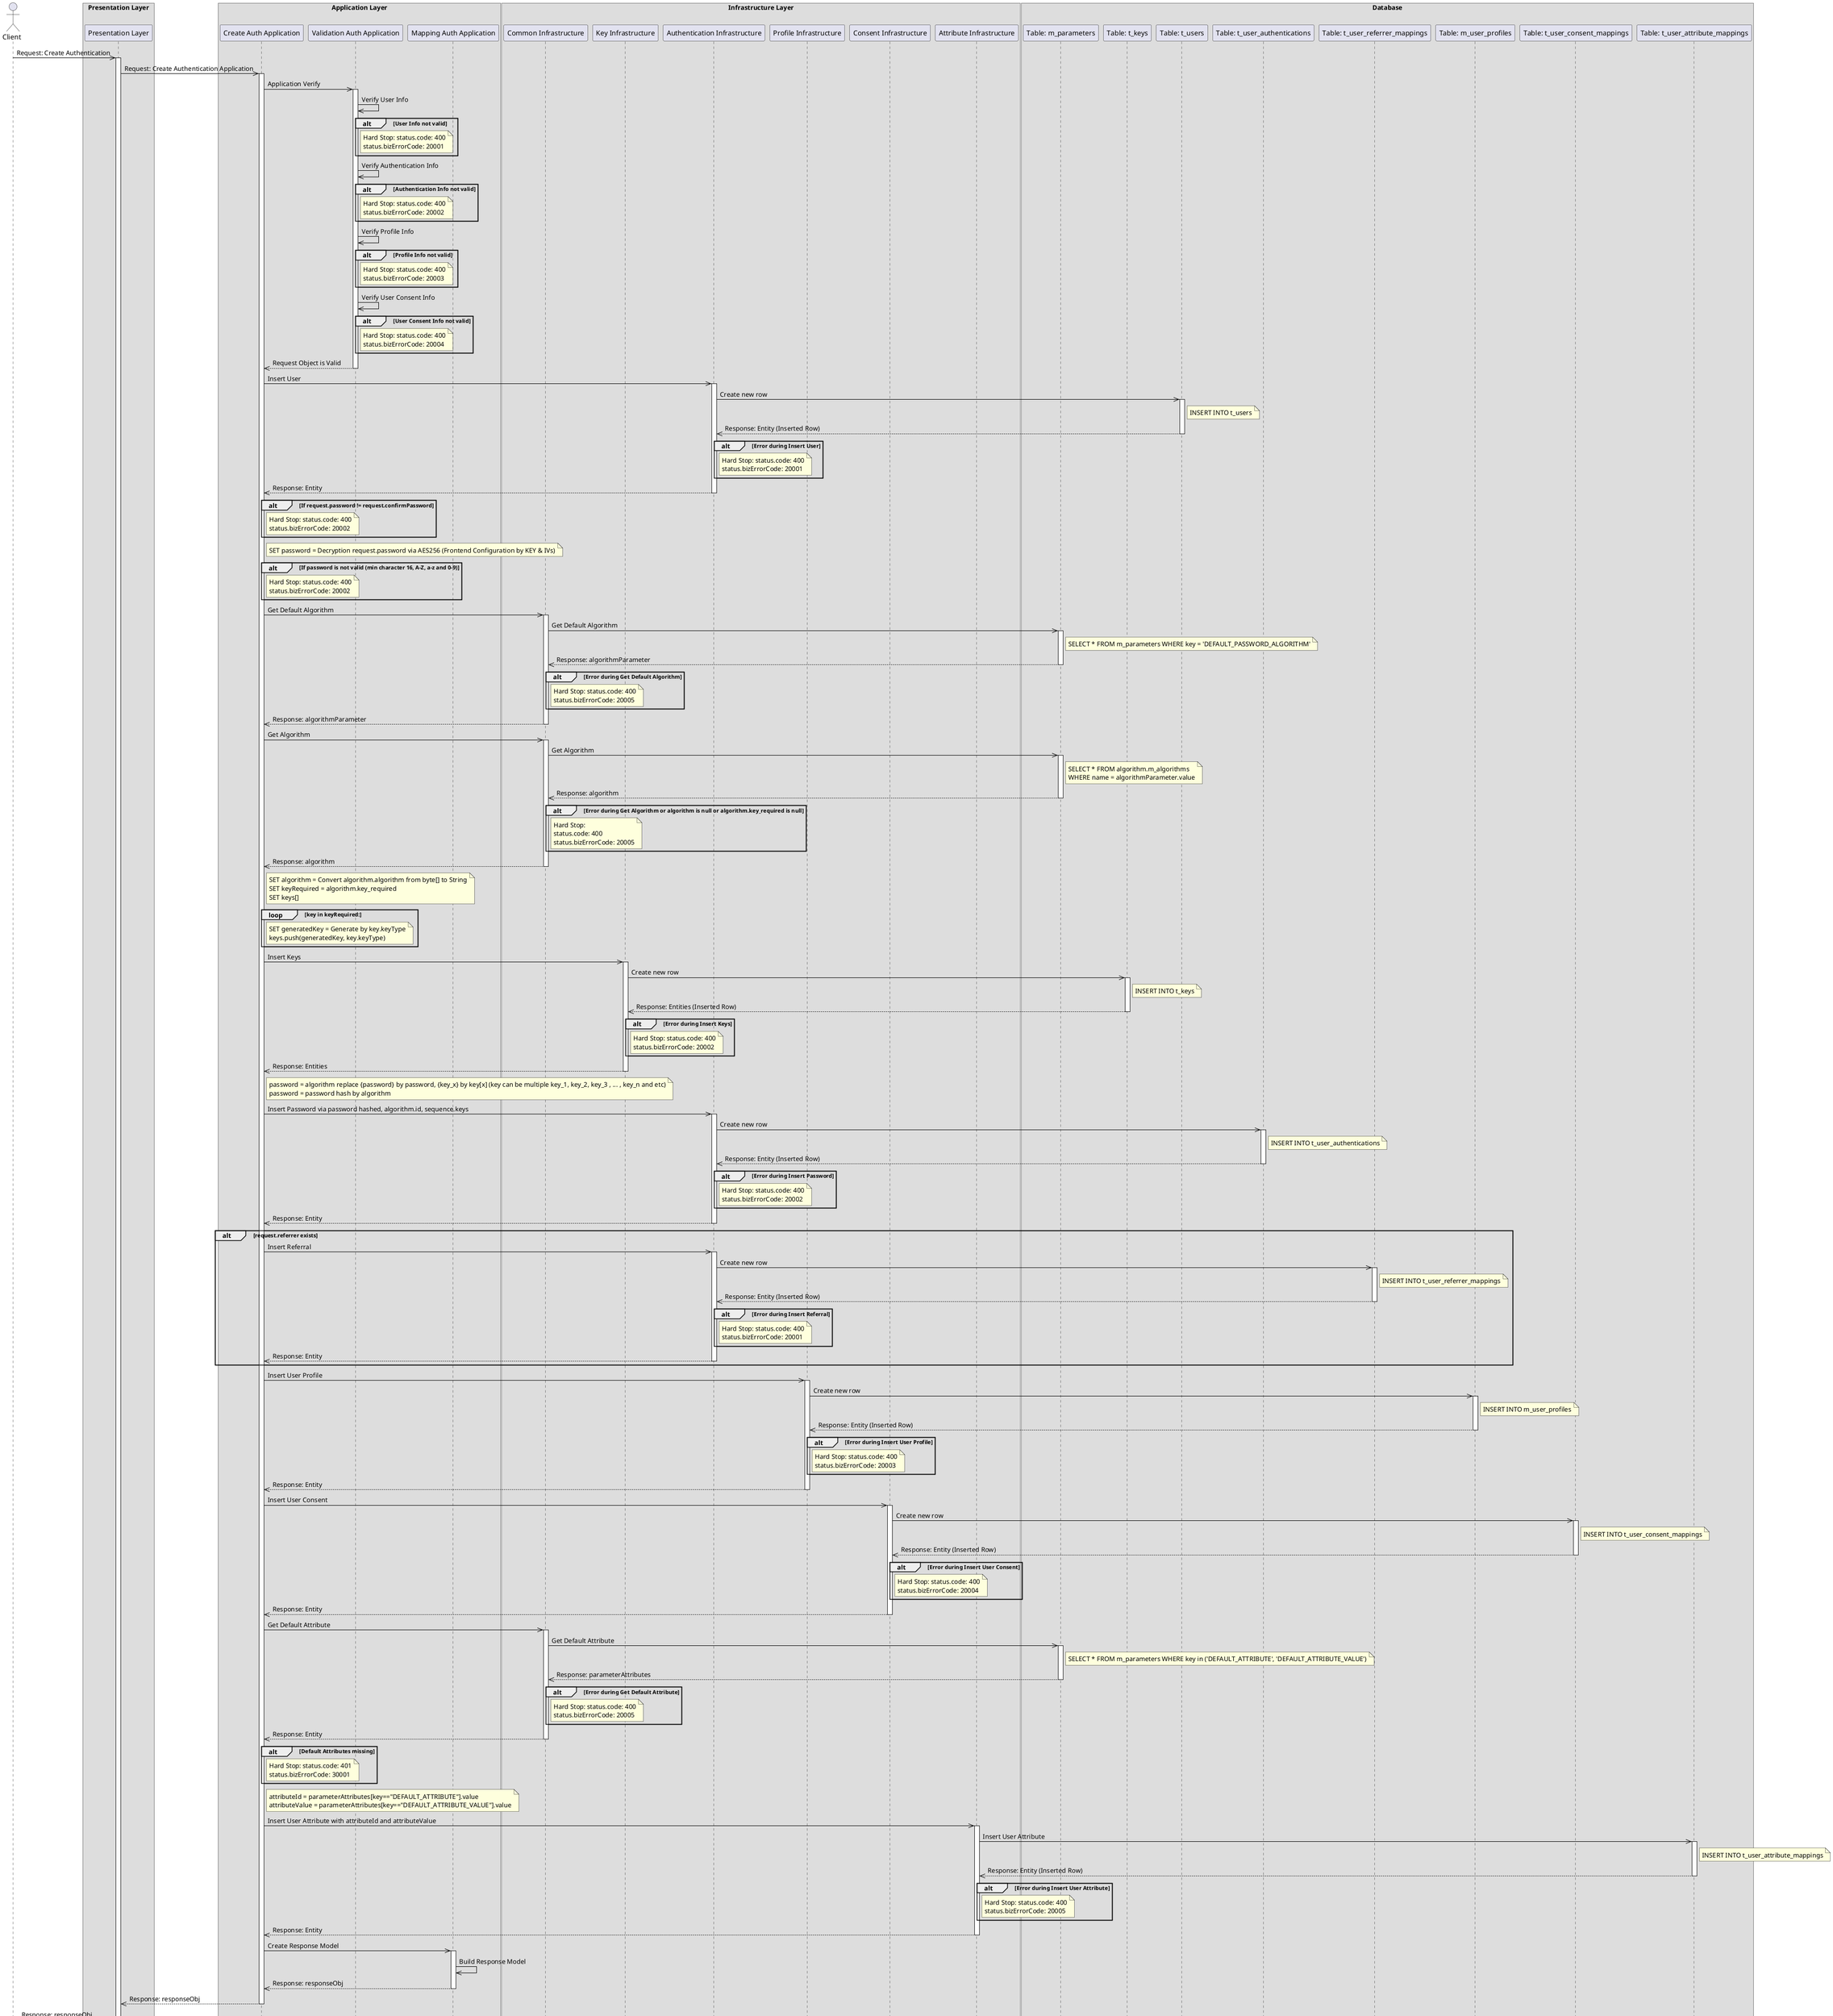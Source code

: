 @startuml
' Hide footer and change font
skinparam useBetaStyle true
skinparam sequence {
    ArrowColor Black
    ActorBorderColor Black
    ActorFontName "Comic Sans MS"
    ParticipantFontName "Comic Sans MS"
    NoteFontName "Comic Sans MS"
}
hide footbox

actor Client as client

box "Presentation Layer"
    participant "Presentation Layer" as api
end box

box "Application Layer"
    participant "Create Auth Application" as app
    participant "Validation Auth Application" as app_validate
    participant "Mapping Auth Application" as app_mapping
end box

box "Infrastructure Layer"
    participant "Common Infrastructure" as infra_common
    participant "Key Infrastructure" as infra_key
    participant "Authentication Infrastructure" as infra_auth
    participant "Profile Infrastructure" as infra_profile
    participant "Consent Infrastructure" as infra_consent
    participant "Attribute Infrastructure" as infra_pattribute
end box

box "Database"
    participant "Table: m_parameters" as m_parameters
    participant "Table: t_keys" as t_keys
    participant "Table: t_users" as t_users
    participant "Table: t_user_authentications" as t_user_authentications
    participant "Table: t_user_referrer_mappings" as t_user_referrer_mappings
    participant "Table: m_user_profiles" as m_user_profiles
    participant "Table: t_user_consent_mappings" as t_user_consent_mappings
    participant "Table: t_user_attribute_mappings" as t_user_attribute_mappings
end box

client ->> api: Request: Create Authentication
activate api
    api ->> app: Request: Create Authentication Application
    activate app
        app ->> app_validate: Application Verify
        activate app_validate
            app_validate ->> app_validate: Verify User Info
            alt User Info not valid
                note right of app_validate
                    Hard Stop: status.code: 400
                    status.bizErrorCode: 20001
                end note
            end

            app_validate ->> app_validate: Verify Authentication Info
            alt Authentication Info not valid
                note right of app_validate
                    Hard Stop: status.code: 400
                    status.bizErrorCode: 20002
                end note
            end

            app_validate ->> app_validate: Verify Profile Info
            alt Profile Info not valid
                note right of app_validate
                    Hard Stop: status.code: 400
                    status.bizErrorCode: 20003
                end note
            end

            app_validate ->> app_validate: Verify User Consent Info
            alt User Consent Info not valid
                note right of app_validate
                    Hard Stop: status.code: 400
                    status.bizErrorCode: 20004
                end note
            end

            app_validate -->> app: Request Object is Valid
        deactivate app_validate

        app ->> infra_auth: Insert User
        activate infra_auth
            infra_auth ->> t_users: Create new row
            activate t_users
                note right of t_users
                    INSERT INTO t_users
                end note
                t_users -->> infra_auth: Response: Entity (Inserted Row)
            deactivate t_users

            alt Error during Insert User
                note right of infra_auth
                    Hard Stop: status.code: 400
                    status.bizErrorCode: 20001
                end note
            end
            infra_auth -->> app: Response: Entity
        deactivate infra_auth

        alt If request.password != request.confirmPassword
            note right of app
                Hard Stop: status.code: 400
                status.bizErrorCode: 20002
            end note
        end alt

        note right of app
            SET password = Decryption request.password via AES256 (Frontend Configuration by KEY & IVs)
        end note

        alt If password is not valid (min character 16, A-Z, a-z and 0-9)
            note right of app
                Hard Stop: status.code: 400
                status.bizErrorCode: 20002
            end note
        end alt

        app ->> infra_common: Get Default Algorithm
         activate infra_common
            infra_common ->> m_parameters: Get Default Algorithm
            activate m_parameters
                note right of m_parameters
                    SELECT * FROM m_parameters WHERE key = 'DEFAULT_PASSWORD_ALGORITHM'
                end note
                m_parameters -->> infra_common: Response: algorithmParameter
            deactivate m_parameters

            alt Error during Get Default Algorithm
                note right of infra_common
                    Hard Stop: status.code: 400
                    status.bizErrorCode: 20005
                end note
            end
            infra_common -->> app: Response: algorithmParameter
        deactivate infra_common

       app ->> infra_common: Get Algorithm
        activate infra_common
            infra_common ->> m_parameters: Get Algorithm
            activate m_parameters
                note right of m_parameters
                    SELECT * FROM algorithm.m_algorithms 
                    WHERE name = algorithmParameter.value
                end note
            m_parameters -->> infra_common: Response: algorithm
            deactivate m_parameters

            alt Error during Get Algorithm or algorithm is null or algorithm.key_required is null
                note right of infra_common
                    Hard Stop: 
                    status.code: 400
                    status.bizErrorCode: 20005
                end note
            end alt

            infra_common -->> app: Response: algorithm
        deactivate infra_common

        note right of app
            SET algorithm = Convert algorithm.algorithm from byte[] to String
            SET keyRequired = algorithm.key_required
            SET keys[]
        end note

        loop key in keyRequired:
            note right of app
                SET generatedKey = Generate by key.keyType
                keys.push(generatedKey, key.keyType)
            end note
        end loop

        app ->> infra_key: Insert Keys
        activate infra_key
            infra_key ->> t_keys: Create new row
            activate t_keys
                note right of t_keys
                    INSERT INTO t_keys
                end note
                t_keys -->> infra_key: Response: Entities (Inserted Row)
            deactivate t_keys

            alt Error during Insert Keys
                note right of infra_key
                    Hard Stop: status.code: 400
                    status.bizErrorCode: 20002
                end note
            end
            infra_key -->> app: Response: Entities
        deactivate infra_key

        note right of app
            password = algorithm replace {password} by password, {key_x} by key[x] (key can be multiple key_1, key_2, key_3 , ... , key_n and etc)
            password = password hash by algorithm
        end note

        app ->> infra_auth: Insert Password via password hashed, algorithm.id, sequence.keys
        activate infra_auth
            infra_auth ->> t_user_authentications: Create new row
            activate t_user_authentications
                note right of t_user_authentications
                    INSERT INTO t_user_authentications
                end note
                t_user_authentications -->> infra_auth: Response: Entity (Inserted Row)
            deactivate t_user_authentications

            alt Error during Insert Password
                note right of infra_auth
                    Hard Stop: status.code: 400
                    status.bizErrorCode: 20002
                end note
            end
            infra_auth -->> app: Response: Entity
        deactivate infra_auth

        alt request.referrer exists
            app ->> infra_auth: Insert Referral
            activate infra_auth
                infra_auth ->> t_user_referrer_mappings: Create new row
                activate t_user_referrer_mappings
                    note right of t_user_referrer_mappings
                        INSERT INTO t_user_referrer_mappings
                    end note
                    t_user_referrer_mappings -->> infra_auth: Response: Entity (Inserted Row)
                deactivate t_user_referrer_mappings

                alt Error during Insert Referral
                    note right of infra_auth
                        Hard Stop: status.code: 400
                        status.bizErrorCode: 20001
                    end note
                end
                infra_auth -->> app: Response: Entity
            deactivate infra_auth
        end

        app ->> infra_profile: Insert User Profile
        activate infra_profile
            infra_profile ->> m_user_profiles: Create new row
            activate m_user_profiles
                note right of m_user_profiles
                    INSERT INTO m_user_profiles
                end note
                m_user_profiles -->> infra_profile: Response: Entity (Inserted Row)
            deactivate m_user_profiles

            alt Error during Insert User Profile
                note right of infra_profile
                    Hard Stop: status.code: 400
                    status.bizErrorCode: 20003
                end note
            end
            infra_profile -->> app: Response: Entity
        deactivate infra_profile

        app ->> infra_consent: Insert User Consent
        activate infra_consent
            infra_consent ->> t_user_consent_mappings: Create new row
            activate t_user_consent_mappings
                note right of t_user_consent_mappings
                    INSERT INTO t_user_consent_mappings
                end note
                t_user_consent_mappings -->> infra_consent: Response: Entity (Inserted Row)
            deactivate t_user_consent_mappings

            alt Error during Insert User Consent
                note right of infra_consent
                    Hard Stop: status.code: 400
                    status.bizErrorCode: 20004
                end note
            end
            infra_consent -->> app: Response: Entity
        deactivate infra_consent

        app ->> infra_common: Get Default Attribute
        activate infra_common
            infra_common ->> m_parameters: Get Default Attribute
            activate m_parameters
                note right of m_parameters
                    SELECT * FROM m_parameters WHERE key in ('DEFAULT_ATTRIBUTE', 'DEFAULT_ATTRIBUTE_VALUE')
                end note
                m_parameters -->> infra_common: Response: parameterAttributes
            deactivate m_parameters

            alt Error during Get Default Attribute
                note right of infra_common
                    Hard Stop: status.code: 400
                    status.bizErrorCode: 20005
                end note
            end
            infra_common -->> app: Response: Entity
        deactivate infra_common

        alt Default Attributes missing
            note right of app
                Hard Stop: status.code: 401
                status.bizErrorCode: 30001
            end note
        end

        note right of app
            attributeId = parameterAttributes[key=="DEFAULT_ATTRIBUTE"].value
            attributeValue = parameterAttributes[key=="DEFAULT_ATTRIBUTE_VALUE"].value
        end note

        app ->> infra_pattribute: Insert User Attribute with attributeId and attributeValue
        activate infra_pattribute
            infra_pattribute ->> t_user_attribute_mappings: Insert User Attribute
            activate t_user_attribute_mappings
                note right of t_user_attribute_mappings
                    INSERT INTO t_user_attribute_mappings
                end note
                t_user_attribute_mappings -->> infra_pattribute: Response: Entity (Inserted Row)
            deactivate t_user_attribute_mappings

            alt Error during Insert User Attribute
                note right of infra_pattribute
                    Hard Stop: status.code: 400
                    status.bizErrorCode: 20005
                end note
            end
            infra_pattribute -->> app: Response: Entity
        deactivate infra_pattribute

        app ->> app_mapping: Create Response Model
        activate app_mapping
            app_mapping ->> app_mapping: Build Response Model
            app_mapping -->> app: Response: responseObj
        deactivate app_mapping

        app -->> api: Response: responseObj
    deactivate app
    api -->> client: Response: responseObj
deactivate api

@enduml